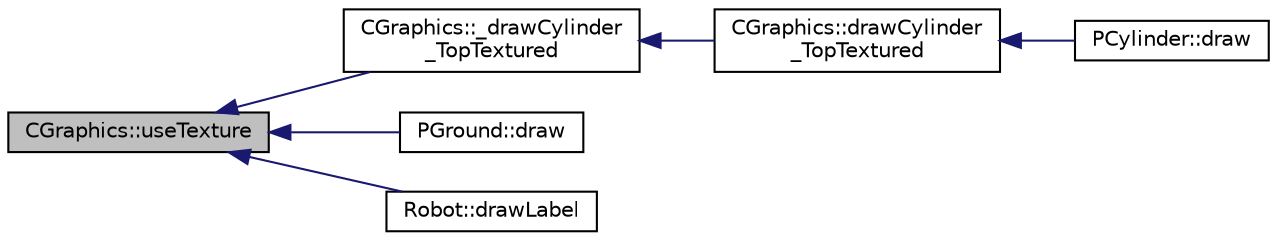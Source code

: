 digraph "CGraphics::useTexture"
{
 // INTERACTIVE_SVG=YES
  edge [fontname="Helvetica",fontsize="10",labelfontname="Helvetica",labelfontsize="10"];
  node [fontname="Helvetica",fontsize="10",shape=record];
  rankdir="LR";
  Node1 [label="CGraphics::useTexture",height=0.2,width=0.4,color="black", fillcolor="grey75", style="filled", fontcolor="black"];
  Node1 -> Node2 [dir="back",color="midnightblue",fontsize="10",style="solid",fontname="Helvetica"];
  Node2 [label="CGraphics::_drawCylinder\l_TopTextured",height=0.2,width=0.4,color="black", fillcolor="white", style="filled",URL="$dc/d90/class_c_graphics.html#aeeb3e5daf28e42e84c7b6d05a73a8415"];
  Node2 -> Node3 [dir="back",color="midnightblue",fontsize="10",style="solid",fontname="Helvetica"];
  Node3 [label="CGraphics::drawCylinder\l_TopTextured",height=0.2,width=0.4,color="black", fillcolor="white", style="filled",URL="$dc/d90/class_c_graphics.html#a47ce24696b53e3eec3cf20ea85ebc5e3"];
  Node3 -> Node4 [dir="back",color="midnightblue",fontsize="10",style="solid",fontname="Helvetica"];
  Node4 [label="PCylinder::draw",height=0.2,width=0.4,color="black", fillcolor="white", style="filled",URL="$db/de1/class_p_cylinder.html#a58e163df3e3c0dddac64b2cd32ceb471"];
  Node1 -> Node5 [dir="back",color="midnightblue",fontsize="10",style="solid",fontname="Helvetica"];
  Node5 [label="PGround::draw",height=0.2,width=0.4,color="black", fillcolor="white", style="filled",URL="$da/d63/class_p_ground.html#a6d9d4a949b8e0079b10e72b6cd12328b"];
  Node1 -> Node6 [dir="back",color="midnightblue",fontsize="10",style="solid",fontname="Helvetica"];
  Node6 [label="Robot::drawLabel",height=0.2,width=0.4,color="black", fillcolor="white", style="filled",URL="$d4/d84/class_robot.html#a46f78f15ce03bc9b0d5a84981d4db881"];
}

